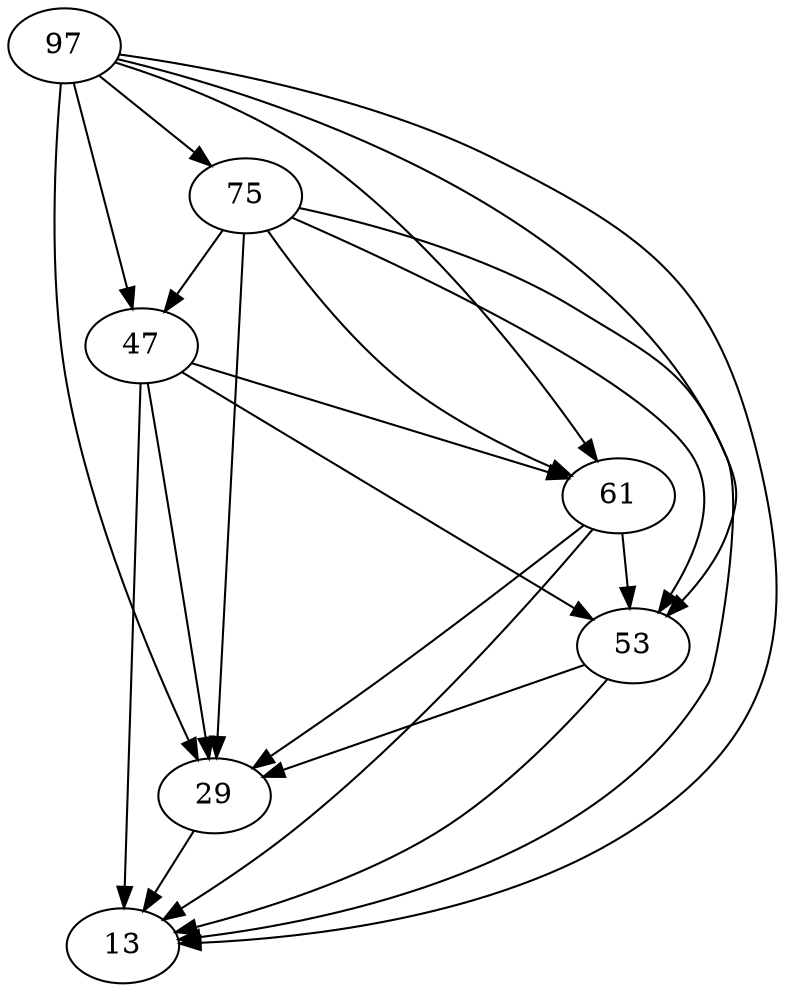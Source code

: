 strict digraph {


	"29" [  weight=0 ];

	"29" -> "13" [  weight=0 ];

	"47" [  weight=0 ];

	"47" -> "29" [  weight=0 ];

	"47" -> "53" [  weight=0 ];

	"47" -> "13" [  weight=0 ];

	"47" -> "61" [  weight=0 ];

	"53" [  weight=0 ];

	"53" -> "13" [  weight=0 ];

	"53" -> "29" [  weight=0 ];

	"97" [  weight=0 ];

	"97" -> "75" [  weight=0 ];

	"97" -> "13" [  weight=0 ];

	"97" -> "61" [  weight=0 ];

	"97" -> "47" [  weight=0 ];

	"97" -> "29" [  weight=0 ];

	"97" -> "53" [  weight=0 ];

	"13" [  weight=0 ];

	"61" [  weight=0 ];

	"61" -> "53" [  weight=0 ];

	"61" -> "29" [  weight=0 ];

	"61" -> "13" [  weight=0 ];

	"75" [  weight=0 ];

	"75" -> "13" [  weight=0 ];

	"75" -> "29" [  weight=0 ];

	"75" -> "53" [  weight=0 ];

	"75" -> "47" [  weight=0 ];

	"75" -> "61" [  weight=0 ];

}
